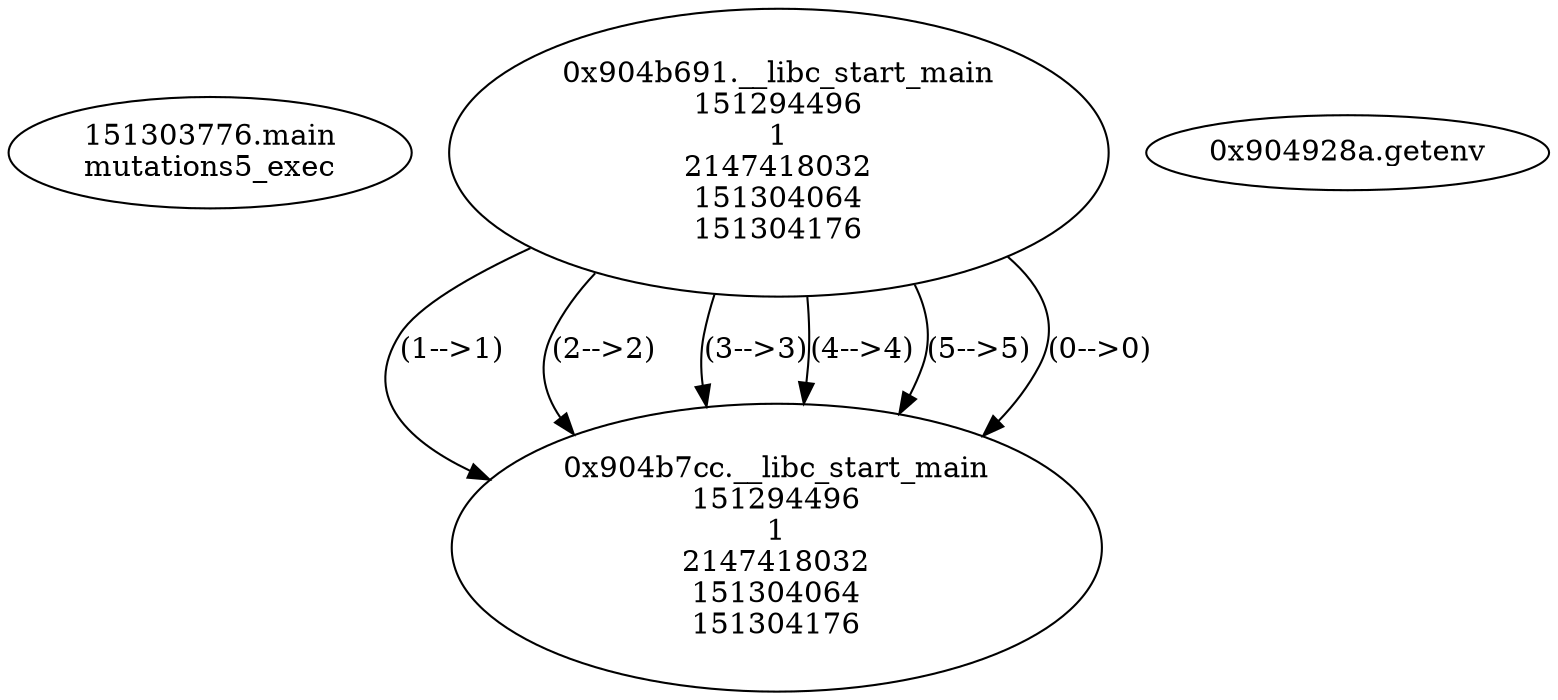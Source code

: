 // Global SCDG with merge call
digraph {
	0 [label="151303776.main
mutations5_exec"]
	1 [label="0x904b691.__libc_start_main
151294496
1
2147418032
151304064
151304176"]
	2 [label="0x904b7cc.__libc_start_main
151294496
1
2147418032
151304064
151304176"]
	1 -> 2 [label="(1-->1)"]
	1 -> 2 [label="(2-->2)"]
	1 -> 2 [label="(3-->3)"]
	1 -> 2 [label="(4-->4)"]
	1 -> 2 [label="(5-->5)"]
	1 -> 2 [label="(0-->0)"]
	3 [label="0x904928a.getenv
"]
}
